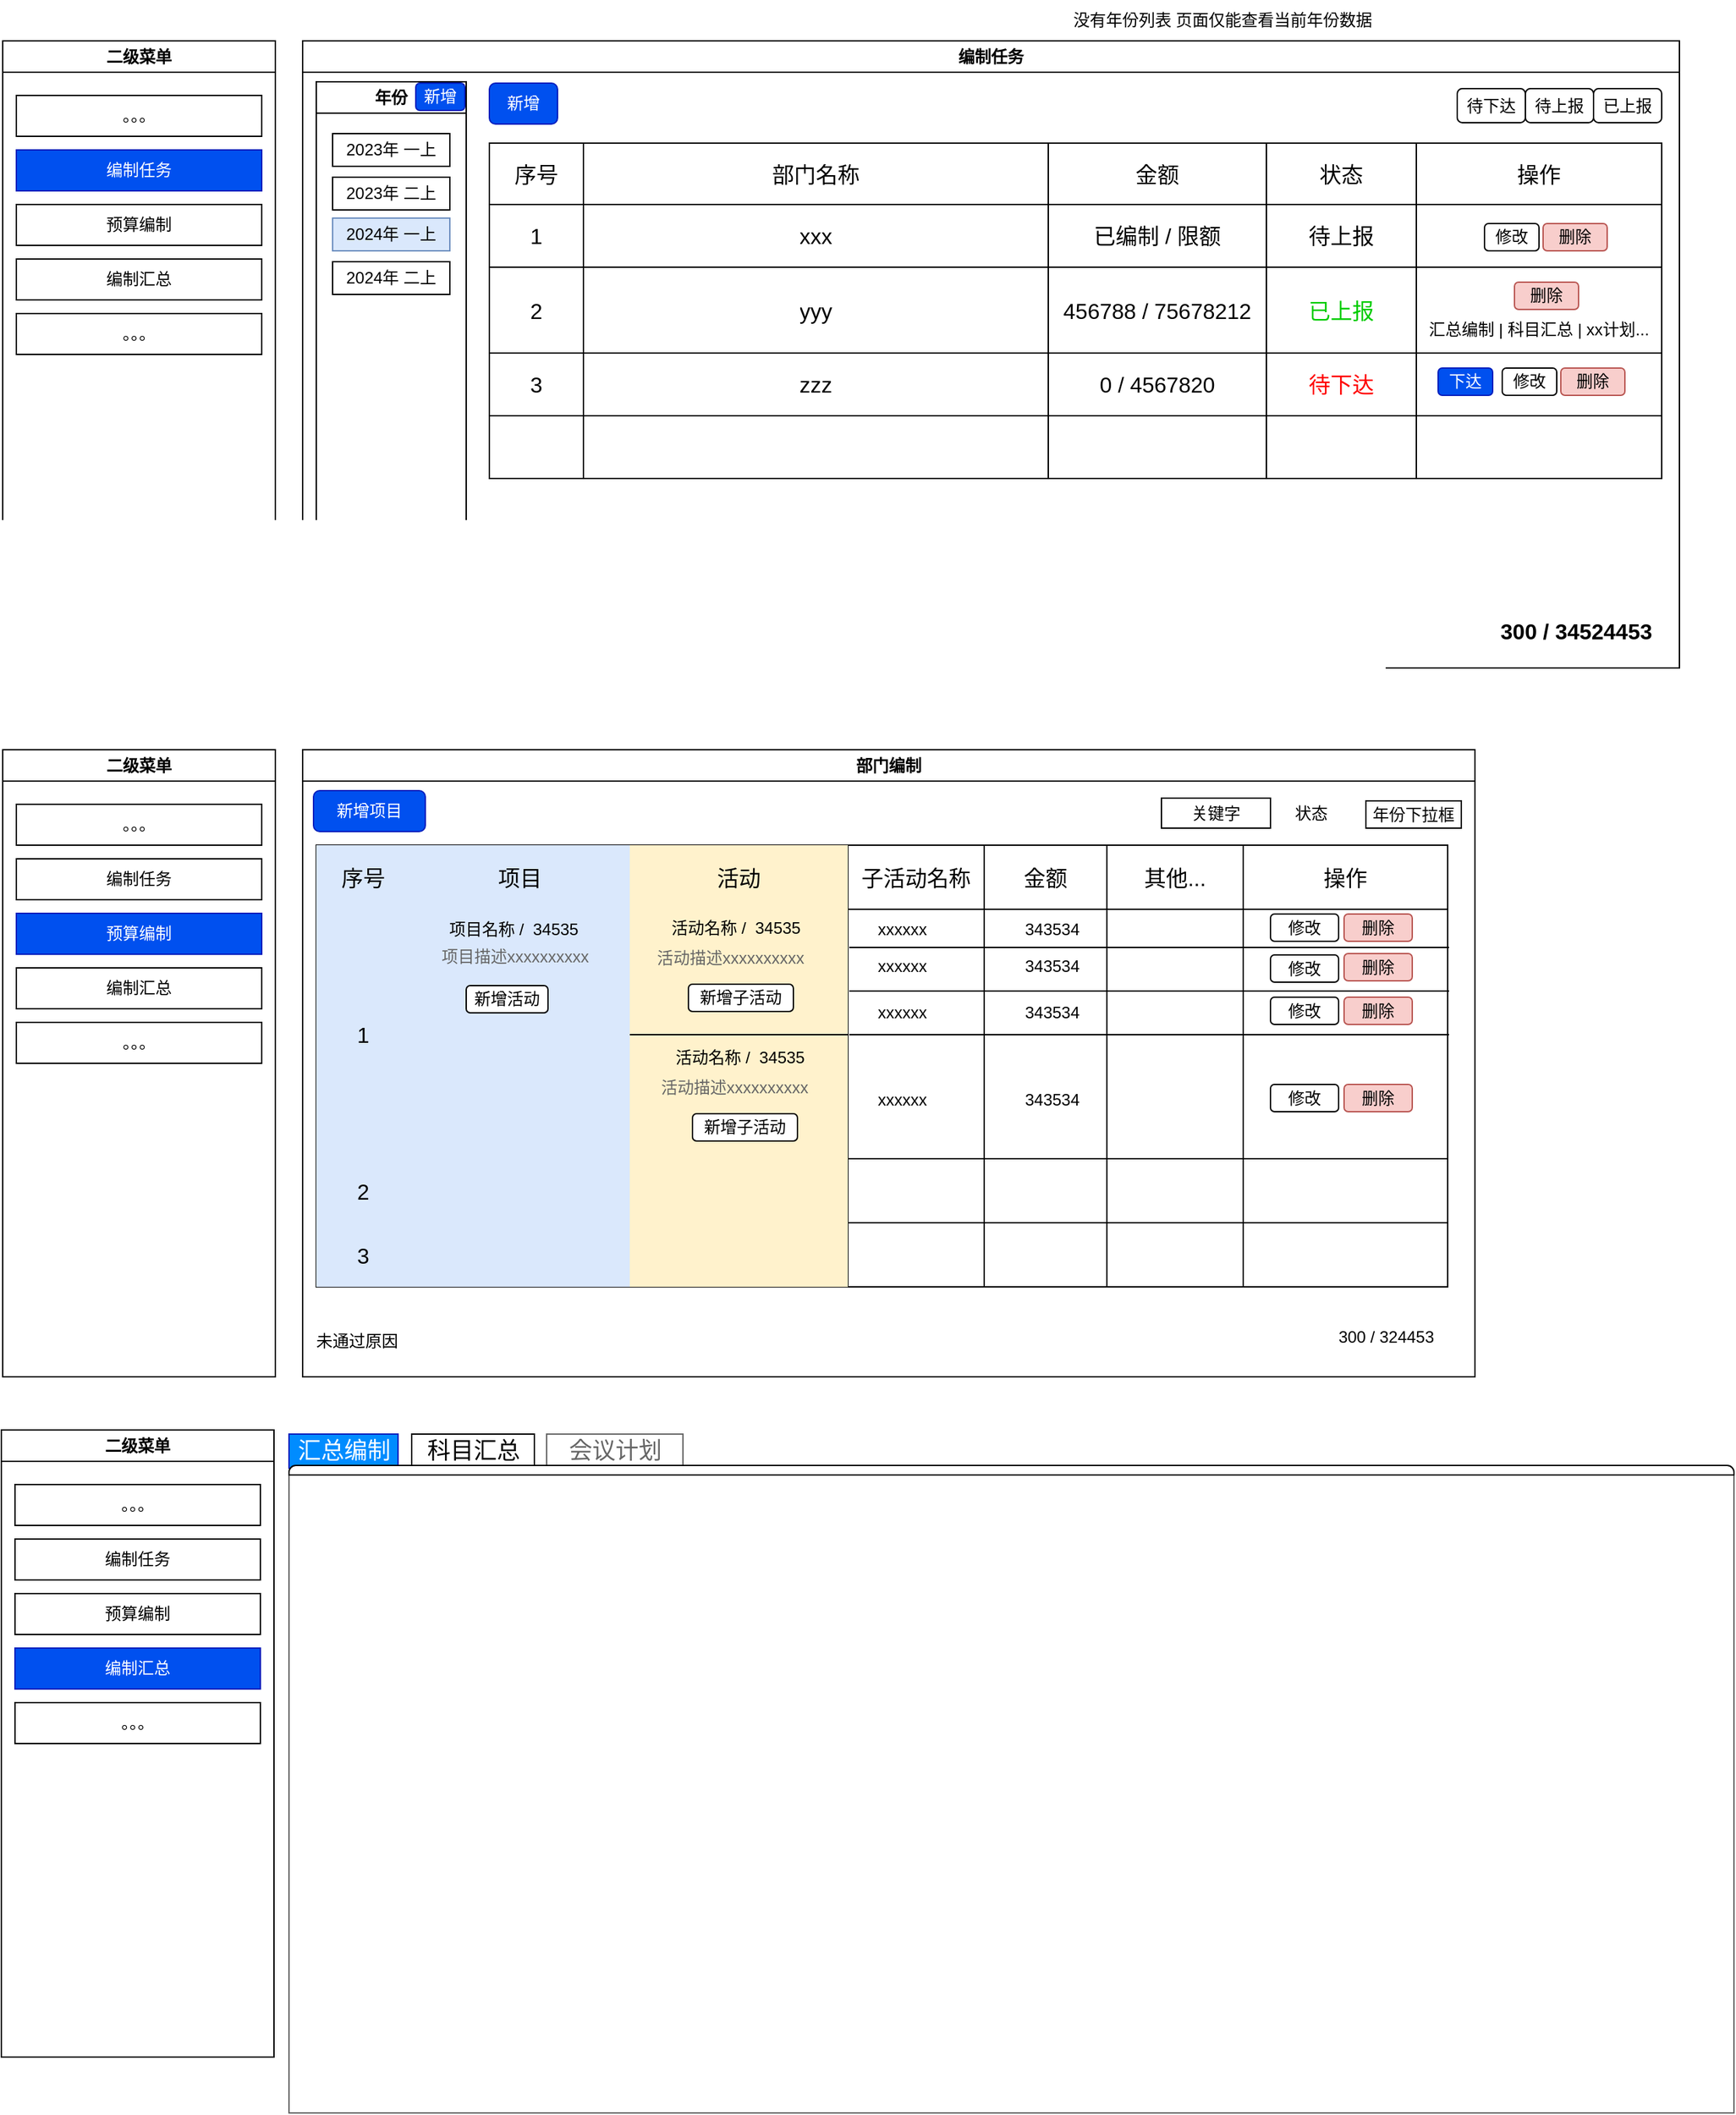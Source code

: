 <mxfile version="24.6.0" type="github">
  <diagram name="第 1 页" id="wPvDmN9R8L-Oju3Ta7TA">
    <mxGraphModel dx="1426" dy="793" grid="1" gridSize="10" guides="1" tooltips="1" connect="1" arrows="1" fold="1" page="1" pageScale="1" pageWidth="827" pageHeight="1169" math="0" shadow="0">
      <root>
        <mxCell id="0" />
        <mxCell id="1" parent="0" />
        <mxCell id="kLJGKbe1hVQjP4Zu41QE-1" value="编制任务" style="swimlane;whiteSpace=wrap;html=1;" parent="1" vertex="1">
          <mxGeometry x="390" y="80" width="1010" height="460" as="geometry" />
        </mxCell>
        <mxCell id="kLJGKbe1hVQjP4Zu41QE-7" value="新增" style="rounded=1;whiteSpace=wrap;html=1;fillColor=#0050ef;fontColor=#ffffff;strokeColor=#001DBC;" parent="kLJGKbe1hVQjP4Zu41QE-1" vertex="1">
          <mxGeometry x="137" y="31" width="50" height="30" as="geometry" />
        </mxCell>
        <mxCell id="kLJGKbe1hVQjP4Zu41QE-11" value="待下达" style="rounded=1;whiteSpace=wrap;html=1;" parent="kLJGKbe1hVQjP4Zu41QE-1" vertex="1">
          <mxGeometry x="847" y="35" width="50" height="25" as="geometry" />
        </mxCell>
        <mxCell id="kLJGKbe1hVQjP4Zu41QE-13" value="已上报" style="rounded=1;whiteSpace=wrap;html=1;" parent="kLJGKbe1hVQjP4Zu41QE-1" vertex="1">
          <mxGeometry x="947" y="35" width="50" height="25" as="geometry" />
        </mxCell>
        <mxCell id="kLJGKbe1hVQjP4Zu41QE-28" value="" style="shape=table;startSize=0;container=1;collapsible=0;childLayout=tableLayout;fontSize=16;" parent="kLJGKbe1hVQjP4Zu41QE-1" vertex="1">
          <mxGeometry x="137" y="75" width="860" height="246" as="geometry" />
        </mxCell>
        <mxCell id="kLJGKbe1hVQjP4Zu41QE-53" value="" style="shape=tableRow;horizontal=0;startSize=0;swimlaneHead=0;swimlaneBody=0;strokeColor=inherit;top=0;left=0;bottom=0;right=0;collapsible=0;dropTarget=0;fillColor=none;points=[[0,0.5],[1,0.5]];portConstraint=eastwest;fontSize=16;" parent="kLJGKbe1hVQjP4Zu41QE-28" vertex="1">
          <mxGeometry width="860" height="45" as="geometry" />
        </mxCell>
        <mxCell id="kLJGKbe1hVQjP4Zu41QE-54" value="序号" style="shape=partialRectangle;html=1;whiteSpace=wrap;connectable=0;strokeColor=inherit;overflow=hidden;fillColor=none;top=0;left=0;bottom=0;right=0;pointerEvents=1;fontSize=16;" parent="kLJGKbe1hVQjP4Zu41QE-53" vertex="1">
          <mxGeometry width="69" height="45" as="geometry">
            <mxRectangle width="69" height="45" as="alternateBounds" />
          </mxGeometry>
        </mxCell>
        <mxCell id="kLJGKbe1hVQjP4Zu41QE-55" value="部门名称" style="shape=partialRectangle;html=1;whiteSpace=wrap;connectable=0;strokeColor=inherit;overflow=hidden;fillColor=none;top=0;left=0;bottom=0;right=0;pointerEvents=1;fontSize=16;" parent="kLJGKbe1hVQjP4Zu41QE-53" vertex="1">
          <mxGeometry x="69" width="341" height="45" as="geometry">
            <mxRectangle width="341" height="45" as="alternateBounds" />
          </mxGeometry>
        </mxCell>
        <mxCell id="kLJGKbe1hVQjP4Zu41QE-56" value="金额" style="shape=partialRectangle;html=1;whiteSpace=wrap;connectable=0;strokeColor=inherit;overflow=hidden;fillColor=none;top=0;left=0;bottom=0;right=0;pointerEvents=1;fontSize=16;" parent="kLJGKbe1hVQjP4Zu41QE-53" vertex="1">
          <mxGeometry x="410" width="160" height="45" as="geometry">
            <mxRectangle width="160" height="45" as="alternateBounds" />
          </mxGeometry>
        </mxCell>
        <mxCell id="kLJGKbe1hVQjP4Zu41QE-105" value="状态" style="shape=partialRectangle;html=1;whiteSpace=wrap;connectable=0;strokeColor=inherit;overflow=hidden;fillColor=none;top=0;left=0;bottom=0;right=0;pointerEvents=1;fontSize=16;" parent="kLJGKbe1hVQjP4Zu41QE-53" vertex="1">
          <mxGeometry x="570" width="110" height="45" as="geometry">
            <mxRectangle width="110" height="45" as="alternateBounds" />
          </mxGeometry>
        </mxCell>
        <mxCell id="kLJGKbe1hVQjP4Zu41QE-113" value="操作" style="shape=partialRectangle;html=1;whiteSpace=wrap;connectable=0;strokeColor=inherit;overflow=hidden;fillColor=none;top=0;left=0;bottom=0;right=0;pointerEvents=1;fontSize=16;" parent="kLJGKbe1hVQjP4Zu41QE-53" vertex="1">
          <mxGeometry x="680" width="180" height="45" as="geometry">
            <mxRectangle width="180" height="45" as="alternateBounds" />
          </mxGeometry>
        </mxCell>
        <mxCell id="kLJGKbe1hVQjP4Zu41QE-57" value="" style="shape=tableRow;horizontal=0;startSize=0;swimlaneHead=0;swimlaneBody=0;strokeColor=inherit;top=0;left=0;bottom=0;right=0;collapsible=0;dropTarget=0;fillColor=none;points=[[0,0.5],[1,0.5]];portConstraint=eastwest;fontSize=16;" parent="kLJGKbe1hVQjP4Zu41QE-28" vertex="1">
          <mxGeometry y="45" width="860" height="46" as="geometry" />
        </mxCell>
        <mxCell id="kLJGKbe1hVQjP4Zu41QE-58" value="1" style="shape=partialRectangle;html=1;whiteSpace=wrap;connectable=0;strokeColor=inherit;overflow=hidden;fillColor=none;top=0;left=0;bottom=0;right=0;pointerEvents=1;fontSize=16;" parent="kLJGKbe1hVQjP4Zu41QE-57" vertex="1">
          <mxGeometry width="69" height="46" as="geometry">
            <mxRectangle width="69" height="46" as="alternateBounds" />
          </mxGeometry>
        </mxCell>
        <mxCell id="kLJGKbe1hVQjP4Zu41QE-59" value="xxx" style="shape=partialRectangle;html=1;whiteSpace=wrap;connectable=0;strokeColor=inherit;overflow=hidden;fillColor=none;top=0;left=0;bottom=0;right=0;pointerEvents=1;fontSize=16;" parent="kLJGKbe1hVQjP4Zu41QE-57" vertex="1">
          <mxGeometry x="69" width="341" height="46" as="geometry">
            <mxRectangle width="341" height="46" as="alternateBounds" />
          </mxGeometry>
        </mxCell>
        <mxCell id="kLJGKbe1hVQjP4Zu41QE-60" value="已编制 / 限额" style="shape=partialRectangle;html=1;whiteSpace=wrap;connectable=0;strokeColor=inherit;overflow=hidden;fillColor=none;top=0;left=0;bottom=0;right=0;pointerEvents=1;fontSize=16;" parent="kLJGKbe1hVQjP4Zu41QE-57" vertex="1">
          <mxGeometry x="410" width="160" height="46" as="geometry">
            <mxRectangle width="160" height="46" as="alternateBounds" />
          </mxGeometry>
        </mxCell>
        <mxCell id="kLJGKbe1hVQjP4Zu41QE-106" value="待上报" style="shape=partialRectangle;html=1;whiteSpace=wrap;connectable=0;strokeColor=inherit;overflow=hidden;fillColor=none;top=0;left=0;bottom=0;right=0;pointerEvents=1;fontSize=16;" parent="kLJGKbe1hVQjP4Zu41QE-57" vertex="1">
          <mxGeometry x="570" width="110" height="46" as="geometry">
            <mxRectangle width="110" height="46" as="alternateBounds" />
          </mxGeometry>
        </mxCell>
        <mxCell id="kLJGKbe1hVQjP4Zu41QE-114" value="" style="shape=partialRectangle;html=1;whiteSpace=wrap;connectable=0;strokeColor=inherit;overflow=hidden;fillColor=none;top=0;left=0;bottom=0;right=0;pointerEvents=1;fontSize=12;" parent="kLJGKbe1hVQjP4Zu41QE-57" vertex="1">
          <mxGeometry x="680" width="180" height="46" as="geometry">
            <mxRectangle width="180" height="46" as="alternateBounds" />
          </mxGeometry>
        </mxCell>
        <mxCell id="kLJGKbe1hVQjP4Zu41QE-29" value="" style="shape=tableRow;horizontal=0;startSize=0;swimlaneHead=0;swimlaneBody=0;strokeColor=inherit;top=0;left=0;bottom=0;right=0;collapsible=0;dropTarget=0;fillColor=none;points=[[0,0.5],[1,0.5]];portConstraint=eastwest;fontSize=16;" parent="kLJGKbe1hVQjP4Zu41QE-28" vertex="1">
          <mxGeometry y="91" width="860" height="63" as="geometry" />
        </mxCell>
        <mxCell id="kLJGKbe1hVQjP4Zu41QE-30" value="2" style="shape=partialRectangle;html=1;whiteSpace=wrap;connectable=0;strokeColor=inherit;overflow=hidden;fillColor=none;top=0;left=0;bottom=0;right=0;pointerEvents=1;fontSize=16;" parent="kLJGKbe1hVQjP4Zu41QE-29" vertex="1">
          <mxGeometry width="69" height="63" as="geometry">
            <mxRectangle width="69" height="63" as="alternateBounds" />
          </mxGeometry>
        </mxCell>
        <mxCell id="kLJGKbe1hVQjP4Zu41QE-31" value="yyy" style="shape=partialRectangle;html=1;whiteSpace=wrap;connectable=0;strokeColor=inherit;overflow=hidden;fillColor=none;top=0;left=0;bottom=0;right=0;pointerEvents=1;fontSize=16;" parent="kLJGKbe1hVQjP4Zu41QE-29" vertex="1">
          <mxGeometry x="69" width="341" height="63" as="geometry">
            <mxRectangle width="341" height="63" as="alternateBounds" />
          </mxGeometry>
        </mxCell>
        <mxCell id="kLJGKbe1hVQjP4Zu41QE-32" value="456788 / 75678212" style="shape=partialRectangle;html=1;whiteSpace=wrap;connectable=0;strokeColor=inherit;overflow=hidden;fillColor=none;top=0;left=0;bottom=0;right=0;pointerEvents=1;fontSize=16;" parent="kLJGKbe1hVQjP4Zu41QE-29" vertex="1">
          <mxGeometry x="410" width="160" height="63" as="geometry">
            <mxRectangle width="160" height="63" as="alternateBounds" />
          </mxGeometry>
        </mxCell>
        <mxCell id="kLJGKbe1hVQjP4Zu41QE-107" value="&lt;font color=&quot;#00cc00&quot;&gt;已上报&lt;/font&gt;" style="shape=partialRectangle;html=1;whiteSpace=wrap;connectable=0;strokeColor=inherit;overflow=hidden;fillColor=none;top=0;left=0;bottom=0;right=0;pointerEvents=1;fontSize=16;" parent="kLJGKbe1hVQjP4Zu41QE-29" vertex="1">
          <mxGeometry x="570" width="110" height="63" as="geometry">
            <mxRectangle width="110" height="63" as="alternateBounds" />
          </mxGeometry>
        </mxCell>
        <mxCell id="kLJGKbe1hVQjP4Zu41QE-115" value="" style="shape=partialRectangle;html=1;whiteSpace=wrap;connectable=0;strokeColor=inherit;overflow=hidden;fillColor=none;top=0;left=0;bottom=0;right=0;pointerEvents=1;fontSize=16;align=left;" parent="kLJGKbe1hVQjP4Zu41QE-29" vertex="1">
          <mxGeometry x="680" width="180" height="63" as="geometry">
            <mxRectangle width="180" height="63" as="alternateBounds" />
          </mxGeometry>
        </mxCell>
        <mxCell id="kLJGKbe1hVQjP4Zu41QE-41" value="" style="shape=tableRow;horizontal=0;startSize=0;swimlaneHead=0;swimlaneBody=0;strokeColor=inherit;top=0;left=0;bottom=0;right=0;collapsible=0;dropTarget=0;fillColor=none;points=[[0,0.5],[1,0.5]];portConstraint=eastwest;fontSize=16;" parent="kLJGKbe1hVQjP4Zu41QE-28" vertex="1">
          <mxGeometry y="154" width="860" height="46" as="geometry" />
        </mxCell>
        <mxCell id="kLJGKbe1hVQjP4Zu41QE-42" value="3" style="shape=partialRectangle;html=1;whiteSpace=wrap;connectable=0;strokeColor=inherit;overflow=hidden;fillColor=none;top=0;left=0;bottom=0;right=0;pointerEvents=1;fontSize=16;" parent="kLJGKbe1hVQjP4Zu41QE-41" vertex="1">
          <mxGeometry width="69" height="46" as="geometry">
            <mxRectangle width="69" height="46" as="alternateBounds" />
          </mxGeometry>
        </mxCell>
        <mxCell id="kLJGKbe1hVQjP4Zu41QE-43" value="zzz" style="shape=partialRectangle;html=1;whiteSpace=wrap;connectable=0;strokeColor=inherit;overflow=hidden;fillColor=none;top=0;left=0;bottom=0;right=0;pointerEvents=1;fontSize=16;" parent="kLJGKbe1hVQjP4Zu41QE-41" vertex="1">
          <mxGeometry x="69" width="341" height="46" as="geometry">
            <mxRectangle width="341" height="46" as="alternateBounds" />
          </mxGeometry>
        </mxCell>
        <mxCell id="kLJGKbe1hVQjP4Zu41QE-44" value="0 / 4567820" style="shape=partialRectangle;html=1;whiteSpace=wrap;connectable=0;strokeColor=inherit;overflow=hidden;fillColor=none;top=0;left=0;bottom=0;right=0;pointerEvents=1;fontSize=16;" parent="kLJGKbe1hVQjP4Zu41QE-41" vertex="1">
          <mxGeometry x="410" width="160" height="46" as="geometry">
            <mxRectangle width="160" height="46" as="alternateBounds" />
          </mxGeometry>
        </mxCell>
        <mxCell id="kLJGKbe1hVQjP4Zu41QE-108" value="&lt;font color=&quot;#ff0000&quot;&gt;待下达&lt;/font&gt;" style="shape=partialRectangle;html=1;whiteSpace=wrap;connectable=0;strokeColor=inherit;overflow=hidden;fillColor=none;top=0;left=0;bottom=0;right=0;pointerEvents=1;fontSize=16;" parent="kLJGKbe1hVQjP4Zu41QE-41" vertex="1">
          <mxGeometry x="570" width="110" height="46" as="geometry">
            <mxRectangle width="110" height="46" as="alternateBounds" />
          </mxGeometry>
        </mxCell>
        <mxCell id="kLJGKbe1hVQjP4Zu41QE-116" style="shape=partialRectangle;html=1;whiteSpace=wrap;connectable=0;strokeColor=inherit;overflow=hidden;fillColor=none;top=0;left=0;bottom=0;right=0;pointerEvents=1;fontSize=16;" parent="kLJGKbe1hVQjP4Zu41QE-41" vertex="1">
          <mxGeometry x="680" width="180" height="46" as="geometry">
            <mxRectangle width="180" height="46" as="alternateBounds" />
          </mxGeometry>
        </mxCell>
        <mxCell id="kLJGKbe1hVQjP4Zu41QE-45" value="" style="shape=tableRow;horizontal=0;startSize=0;swimlaneHead=0;swimlaneBody=0;strokeColor=inherit;top=0;left=0;bottom=0;right=0;collapsible=0;dropTarget=0;fillColor=none;points=[[0,0.5],[1,0.5]];portConstraint=eastwest;fontSize=16;" parent="kLJGKbe1hVQjP4Zu41QE-28" vertex="1">
          <mxGeometry y="200" width="860" height="46" as="geometry" />
        </mxCell>
        <mxCell id="kLJGKbe1hVQjP4Zu41QE-46" value="" style="shape=partialRectangle;html=1;whiteSpace=wrap;connectable=0;strokeColor=inherit;overflow=hidden;fillColor=none;top=0;left=0;bottom=0;right=0;pointerEvents=1;fontSize=16;" parent="kLJGKbe1hVQjP4Zu41QE-45" vertex="1">
          <mxGeometry width="69" height="46" as="geometry">
            <mxRectangle width="69" height="46" as="alternateBounds" />
          </mxGeometry>
        </mxCell>
        <mxCell id="kLJGKbe1hVQjP4Zu41QE-47" value="" style="shape=partialRectangle;html=1;whiteSpace=wrap;connectable=0;strokeColor=inherit;overflow=hidden;fillColor=none;top=0;left=0;bottom=0;right=0;pointerEvents=1;fontSize=16;" parent="kLJGKbe1hVQjP4Zu41QE-45" vertex="1">
          <mxGeometry x="69" width="341" height="46" as="geometry">
            <mxRectangle width="341" height="46" as="alternateBounds" />
          </mxGeometry>
        </mxCell>
        <mxCell id="kLJGKbe1hVQjP4Zu41QE-48" value="" style="shape=partialRectangle;html=1;whiteSpace=wrap;connectable=0;strokeColor=inherit;overflow=hidden;fillColor=none;top=0;left=0;bottom=0;right=0;pointerEvents=1;fontSize=16;" parent="kLJGKbe1hVQjP4Zu41QE-45" vertex="1">
          <mxGeometry x="410" width="160" height="46" as="geometry">
            <mxRectangle width="160" height="46" as="alternateBounds" />
          </mxGeometry>
        </mxCell>
        <mxCell id="kLJGKbe1hVQjP4Zu41QE-111" style="shape=partialRectangle;html=1;whiteSpace=wrap;connectable=0;strokeColor=inherit;overflow=hidden;fillColor=none;top=0;left=0;bottom=0;right=0;pointerEvents=1;fontSize=16;" parent="kLJGKbe1hVQjP4Zu41QE-45" vertex="1">
          <mxGeometry x="570" width="110" height="46" as="geometry">
            <mxRectangle width="110" height="46" as="alternateBounds" />
          </mxGeometry>
        </mxCell>
        <mxCell id="kLJGKbe1hVQjP4Zu41QE-119" style="shape=partialRectangle;html=1;whiteSpace=wrap;connectable=0;strokeColor=inherit;overflow=hidden;fillColor=none;top=0;left=0;bottom=0;right=0;pointerEvents=1;fontSize=16;" parent="kLJGKbe1hVQjP4Zu41QE-45" vertex="1">
          <mxGeometry x="680" width="180" height="46" as="geometry">
            <mxRectangle width="180" height="46" as="alternateBounds" />
          </mxGeometry>
        </mxCell>
        <mxCell id="6Xh9w_Owfk05xHypsWYO-119" value="删除" style="rounded=1;whiteSpace=wrap;html=1;fillColor=#f8cecc;strokeColor=#b85450;" vertex="1" parent="kLJGKbe1hVQjP4Zu41QE-1">
          <mxGeometry x="889" y="177" width="47" height="20" as="geometry" />
        </mxCell>
        <mxCell id="6Xh9w_Owfk05xHypsWYO-120" value="修改" style="rounded=1;whiteSpace=wrap;html=1;" vertex="1" parent="kLJGKbe1hVQjP4Zu41QE-1">
          <mxGeometry x="867" y="134" width="40" height="20" as="geometry" />
        </mxCell>
        <mxCell id="6Xh9w_Owfk05xHypsWYO-121" value="删除" style="rounded=1;whiteSpace=wrap;html=1;fillColor=#f8cecc;strokeColor=#b85450;" vertex="1" parent="kLJGKbe1hVQjP4Zu41QE-1">
          <mxGeometry x="910" y="134" width="47" height="20" as="geometry" />
        </mxCell>
        <mxCell id="6Xh9w_Owfk05xHypsWYO-124" value="&lt;span style=&quot;text-align: left;&quot;&gt;汇总编制 | 科目汇总 | xx计划...&lt;/span&gt;" style="text;html=1;align=center;verticalAlign=middle;whiteSpace=wrap;rounded=0;" vertex="1" parent="kLJGKbe1hVQjP4Zu41QE-1">
          <mxGeometry x="818" y="197" width="178" height="30" as="geometry" />
        </mxCell>
        <mxCell id="6Xh9w_Owfk05xHypsWYO-125" value="300 / 34524453" style="text;html=1;align=right;verticalAlign=middle;whiteSpace=wrap;rounded=0;fontSize=16;fontStyle=1" vertex="1" parent="kLJGKbe1hVQjP4Zu41QE-1">
          <mxGeometry x="833" y="418" width="159" height="30" as="geometry" />
        </mxCell>
        <mxCell id="6Xh9w_Owfk05xHypsWYO-139" value="年份" style="swimlane;whiteSpace=wrap;html=1;" vertex="1" parent="kLJGKbe1hVQjP4Zu41QE-1">
          <mxGeometry x="10" y="30" width="110" height="400" as="geometry" />
        </mxCell>
        <mxCell id="6Xh9w_Owfk05xHypsWYO-140" value="2023年 二上" style="rounded=0;whiteSpace=wrap;html=1;" vertex="1" parent="6Xh9w_Owfk05xHypsWYO-139">
          <mxGeometry x="12" y="70" width="86" height="24" as="geometry" />
        </mxCell>
        <mxCell id="6Xh9w_Owfk05xHypsWYO-141" value="新增" style="rounded=1;whiteSpace=wrap;html=1;fillColor=#0050ef;fontColor=#ffffff;strokeColor=#001DBC;" vertex="1" parent="6Xh9w_Owfk05xHypsWYO-139">
          <mxGeometry x="73" y="1" width="36" height="20" as="geometry" />
        </mxCell>
        <mxCell id="6Xh9w_Owfk05xHypsWYO-142" value="2023年 一上" style="rounded=0;whiteSpace=wrap;html=1;" vertex="1" parent="6Xh9w_Owfk05xHypsWYO-139">
          <mxGeometry x="12" y="38" width="86" height="24" as="geometry" />
        </mxCell>
        <mxCell id="6Xh9w_Owfk05xHypsWYO-146" value="2024年 二上" style="rounded=0;whiteSpace=wrap;html=1;" vertex="1" parent="6Xh9w_Owfk05xHypsWYO-139">
          <mxGeometry x="12" y="132" width="86" height="24" as="geometry" />
        </mxCell>
        <mxCell id="6Xh9w_Owfk05xHypsWYO-147" value="2024年 一上" style="rounded=0;whiteSpace=wrap;html=1;fillColor=#dae8fc;strokeColor=#6c8ebf;" vertex="1" parent="6Xh9w_Owfk05xHypsWYO-139">
          <mxGeometry x="12" y="100" width="86" height="24" as="geometry" />
        </mxCell>
        <mxCell id="6Xh9w_Owfk05xHypsWYO-143" value="修改" style="rounded=1;whiteSpace=wrap;html=1;" vertex="1" parent="kLJGKbe1hVQjP4Zu41QE-1">
          <mxGeometry x="880" y="240" width="40" height="20" as="geometry" />
        </mxCell>
        <mxCell id="6Xh9w_Owfk05xHypsWYO-144" value="删除" style="rounded=1;whiteSpace=wrap;html=1;fillColor=#f8cecc;strokeColor=#b85450;" vertex="1" parent="kLJGKbe1hVQjP4Zu41QE-1">
          <mxGeometry x="923" y="240" width="47" height="20" as="geometry" />
        </mxCell>
        <mxCell id="6Xh9w_Owfk05xHypsWYO-145" value="下达" style="rounded=1;whiteSpace=wrap;html=1;fillColor=#0050ef;fontColor=#ffffff;strokeColor=#001DBC;" vertex="1" parent="kLJGKbe1hVQjP4Zu41QE-1">
          <mxGeometry x="833" y="240" width="40" height="20" as="geometry" />
        </mxCell>
        <mxCell id="kLJGKbe1hVQjP4Zu41QE-12" value="待上报" style="rounded=1;whiteSpace=wrap;html=1;" parent="1" vertex="1">
          <mxGeometry x="1287" y="115" width="50" height="25" as="geometry" />
        </mxCell>
        <mxCell id="6Xh9w_Owfk05xHypsWYO-1" value="二级菜单" style="swimlane;whiteSpace=wrap;html=1;" vertex="1" parent="1">
          <mxGeometry x="170" y="80" width="200" height="460" as="geometry" />
        </mxCell>
        <mxCell id="kLJGKbe1hVQjP4Zu41QE-2" value="编制任务" style="rounded=0;whiteSpace=wrap;html=1;fillColor=#0050ef;fontColor=#ffffff;strokeColor=#001DBC;" parent="6Xh9w_Owfk05xHypsWYO-1" vertex="1">
          <mxGeometry x="10" y="80" width="180" height="30" as="geometry" />
        </mxCell>
        <mxCell id="6Xh9w_Owfk05xHypsWYO-2" value="。。。" style="rounded=0;whiteSpace=wrap;html=1;" vertex="1" parent="6Xh9w_Owfk05xHypsWYO-1">
          <mxGeometry x="10" y="40" width="180" height="30" as="geometry" />
        </mxCell>
        <mxCell id="6Xh9w_Owfk05xHypsWYO-3" value="预算编制" style="rounded=0;whiteSpace=wrap;html=1;" vertex="1" parent="6Xh9w_Owfk05xHypsWYO-1">
          <mxGeometry x="10" y="120" width="180" height="30" as="geometry" />
        </mxCell>
        <mxCell id="6Xh9w_Owfk05xHypsWYO-4" value="编制汇总" style="rounded=0;whiteSpace=wrap;html=1;" vertex="1" parent="6Xh9w_Owfk05xHypsWYO-1">
          <mxGeometry x="10" y="160" width="180" height="30" as="geometry" />
        </mxCell>
        <mxCell id="6Xh9w_Owfk05xHypsWYO-5" value="。。。" style="rounded=0;whiteSpace=wrap;html=1;" vertex="1" parent="6Xh9w_Owfk05xHypsWYO-1">
          <mxGeometry x="10" y="200" width="180" height="30" as="geometry" />
        </mxCell>
        <mxCell id="6Xh9w_Owfk05xHypsWYO-6" value="部门编制" style="swimlane;whiteSpace=wrap;html=1;startSize=23;" vertex="1" parent="1">
          <mxGeometry x="390" y="600" width="860" height="460" as="geometry" />
        </mxCell>
        <mxCell id="6Xh9w_Owfk05xHypsWYO-7" value="新增项目" style="rounded=1;whiteSpace=wrap;html=1;fillColor=#0050ef;fontColor=#ffffff;strokeColor=#001DBC;" vertex="1" parent="6Xh9w_Owfk05xHypsWYO-6">
          <mxGeometry x="8" y="30" width="82" height="30" as="geometry" />
        </mxCell>
        <mxCell id="6Xh9w_Owfk05xHypsWYO-10" value="" style="shape=table;startSize=0;container=1;collapsible=0;childLayout=tableLayout;fontSize=16;" vertex="1" parent="6Xh9w_Owfk05xHypsWYO-6">
          <mxGeometry x="10" y="70" width="830" height="324" as="geometry" />
        </mxCell>
        <mxCell id="6Xh9w_Owfk05xHypsWYO-11" value="" style="shape=tableRow;horizontal=0;startSize=0;swimlaneHead=0;swimlaneBody=0;strokeColor=inherit;top=0;left=0;bottom=0;right=0;collapsible=0;dropTarget=0;fillColor=none;points=[[0,0.5],[1,0.5]];portConstraint=eastwest;fontSize=16;" vertex="1" parent="6Xh9w_Owfk05xHypsWYO-10">
          <mxGeometry width="830" height="47" as="geometry" />
        </mxCell>
        <mxCell id="6Xh9w_Owfk05xHypsWYO-12" value="序号" style="shape=partialRectangle;html=1;whiteSpace=wrap;connectable=0;strokeColor=#6c8ebf;overflow=hidden;fillColor=#dae8fc;top=0;left=0;bottom=0;right=0;pointerEvents=1;fontSize=16;" vertex="1" parent="6Xh9w_Owfk05xHypsWYO-11">
          <mxGeometry width="69" height="47" as="geometry">
            <mxRectangle width="69" height="47" as="alternateBounds" />
          </mxGeometry>
        </mxCell>
        <mxCell id="6Xh9w_Owfk05xHypsWYO-13" value="项目" style="shape=partialRectangle;html=1;whiteSpace=wrap;connectable=0;strokeColor=#6c8ebf;overflow=hidden;fillColor=#dae8fc;top=0;left=0;bottom=0;right=0;pointerEvents=1;fontSize=16;" vertex="1" parent="6Xh9w_Owfk05xHypsWYO-11">
          <mxGeometry x="69" width="161" height="47" as="geometry">
            <mxRectangle width="161" height="47" as="alternateBounds" />
          </mxGeometry>
        </mxCell>
        <mxCell id="6Xh9w_Owfk05xHypsWYO-14" value="活动" style="shape=partialRectangle;html=1;whiteSpace=wrap;connectable=0;strokeColor=#d6b656;overflow=hidden;fillColor=#fff2cc;top=0;left=0;bottom=0;right=0;pointerEvents=1;fontSize=16;" vertex="1" parent="6Xh9w_Owfk05xHypsWYO-11">
          <mxGeometry x="230" width="160" height="47" as="geometry">
            <mxRectangle width="160" height="47" as="alternateBounds" />
          </mxGeometry>
        </mxCell>
        <mxCell id="6Xh9w_Owfk05xHypsWYO-15" value="子活动名称" style="shape=partialRectangle;html=1;whiteSpace=wrap;connectable=0;strokeColor=inherit;overflow=hidden;fillColor=none;top=0;left=0;bottom=0;right=0;pointerEvents=1;fontSize=16;" vertex="1" parent="6Xh9w_Owfk05xHypsWYO-11">
          <mxGeometry x="390" width="100" height="47" as="geometry">
            <mxRectangle width="100" height="47" as="alternateBounds" />
          </mxGeometry>
        </mxCell>
        <mxCell id="6Xh9w_Owfk05xHypsWYO-16" value="金额" style="shape=partialRectangle;html=1;whiteSpace=wrap;connectable=0;strokeColor=inherit;overflow=hidden;fillColor=none;top=0;left=0;bottom=0;right=0;pointerEvents=1;fontSize=16;" vertex="1" parent="6Xh9w_Owfk05xHypsWYO-11">
          <mxGeometry x="490" width="90" height="47" as="geometry">
            <mxRectangle width="90" height="47" as="alternateBounds" />
          </mxGeometry>
        </mxCell>
        <mxCell id="6Xh9w_Owfk05xHypsWYO-67" value="其他..." style="shape=partialRectangle;html=1;whiteSpace=wrap;connectable=0;strokeColor=inherit;overflow=hidden;fillColor=none;top=0;left=0;bottom=0;right=0;pointerEvents=1;fontSize=16;" vertex="1" parent="6Xh9w_Owfk05xHypsWYO-11">
          <mxGeometry x="580" width="100" height="47" as="geometry">
            <mxRectangle width="100" height="47" as="alternateBounds" />
          </mxGeometry>
        </mxCell>
        <mxCell id="6Xh9w_Owfk05xHypsWYO-97" value="操作" style="shape=partialRectangle;html=1;whiteSpace=wrap;connectable=0;strokeColor=inherit;overflow=hidden;fillColor=none;top=0;left=0;bottom=0;right=0;pointerEvents=1;fontSize=16;" vertex="1" parent="6Xh9w_Owfk05xHypsWYO-11">
          <mxGeometry x="680" width="150" height="47" as="geometry">
            <mxRectangle width="150" height="47" as="alternateBounds" />
          </mxGeometry>
        </mxCell>
        <mxCell id="6Xh9w_Owfk05xHypsWYO-17" value="" style="shape=tableRow;horizontal=0;startSize=0;swimlaneHead=0;swimlaneBody=0;strokeColor=inherit;top=0;left=0;bottom=0;right=0;collapsible=0;dropTarget=0;fillColor=none;points=[[0,0.5],[1,0.5]];portConstraint=eastwest;fontSize=16;" vertex="1" parent="6Xh9w_Owfk05xHypsWYO-10">
          <mxGeometry y="47" width="830" height="183" as="geometry" />
        </mxCell>
        <mxCell id="6Xh9w_Owfk05xHypsWYO-18" value="1" style="shape=partialRectangle;html=1;whiteSpace=wrap;connectable=0;strokeColor=#6c8ebf;overflow=hidden;fillColor=#dae8fc;top=0;left=0;bottom=0;right=0;pointerEvents=1;fontSize=16;" vertex="1" parent="6Xh9w_Owfk05xHypsWYO-17">
          <mxGeometry width="69" height="183" as="geometry">
            <mxRectangle width="69" height="183" as="alternateBounds" />
          </mxGeometry>
        </mxCell>
        <mxCell id="6Xh9w_Owfk05xHypsWYO-19" value="" style="shape=partialRectangle;html=1;whiteSpace=wrap;connectable=0;strokeColor=#6c8ebf;overflow=hidden;fillColor=#dae8fc;top=0;left=0;bottom=0;right=0;pointerEvents=1;fontSize=16;" vertex="1" parent="6Xh9w_Owfk05xHypsWYO-17">
          <mxGeometry x="69" width="161" height="183" as="geometry">
            <mxRectangle width="161" height="183" as="alternateBounds" />
          </mxGeometry>
        </mxCell>
        <mxCell id="6Xh9w_Owfk05xHypsWYO-20" value="" style="shape=partialRectangle;html=1;whiteSpace=wrap;connectable=0;strokeColor=#d6b656;overflow=hidden;fillColor=#fff2cc;top=0;left=0;bottom=0;right=0;pointerEvents=1;fontSize=16;" vertex="1" parent="6Xh9w_Owfk05xHypsWYO-17">
          <mxGeometry x="230" width="160" height="183" as="geometry">
            <mxRectangle width="160" height="183" as="alternateBounds" />
          </mxGeometry>
        </mxCell>
        <mxCell id="6Xh9w_Owfk05xHypsWYO-21" value="" style="shape=partialRectangle;html=1;whiteSpace=wrap;connectable=0;strokeColor=inherit;overflow=hidden;fillColor=none;top=0;left=0;bottom=0;right=0;pointerEvents=1;fontSize=16;" vertex="1" parent="6Xh9w_Owfk05xHypsWYO-17">
          <mxGeometry x="390" width="100" height="183" as="geometry">
            <mxRectangle width="100" height="183" as="alternateBounds" />
          </mxGeometry>
        </mxCell>
        <mxCell id="6Xh9w_Owfk05xHypsWYO-22" value="" style="shape=partialRectangle;html=1;whiteSpace=wrap;connectable=0;strokeColor=inherit;overflow=hidden;fillColor=none;top=0;left=0;bottom=0;right=0;pointerEvents=1;fontSize=12;" vertex="1" parent="6Xh9w_Owfk05xHypsWYO-17">
          <mxGeometry x="490" width="90" height="183" as="geometry">
            <mxRectangle width="90" height="183" as="alternateBounds" />
          </mxGeometry>
        </mxCell>
        <mxCell id="6Xh9w_Owfk05xHypsWYO-68" style="shape=partialRectangle;html=1;whiteSpace=wrap;connectable=0;strokeColor=inherit;overflow=hidden;fillColor=none;top=0;left=0;bottom=0;right=0;pointerEvents=1;fontSize=12;" vertex="1" parent="6Xh9w_Owfk05xHypsWYO-17">
          <mxGeometry x="580" width="100" height="183" as="geometry">
            <mxRectangle width="100" height="183" as="alternateBounds" />
          </mxGeometry>
        </mxCell>
        <mxCell id="6Xh9w_Owfk05xHypsWYO-98" style="shape=partialRectangle;html=1;whiteSpace=wrap;connectable=0;strokeColor=inherit;overflow=hidden;fillColor=none;top=0;left=0;bottom=0;right=0;pointerEvents=1;fontSize=12;" vertex="1" parent="6Xh9w_Owfk05xHypsWYO-17">
          <mxGeometry x="680" width="150" height="183" as="geometry">
            <mxRectangle width="150" height="183" as="alternateBounds" />
          </mxGeometry>
        </mxCell>
        <mxCell id="6Xh9w_Owfk05xHypsWYO-23" value="" style="shape=tableRow;horizontal=0;startSize=0;swimlaneHead=0;swimlaneBody=0;strokeColor=inherit;top=0;left=0;bottom=0;right=0;collapsible=0;dropTarget=0;fillColor=none;points=[[0,0.5],[1,0.5]];portConstraint=eastwest;fontSize=16;" vertex="1" parent="6Xh9w_Owfk05xHypsWYO-10">
          <mxGeometry y="230" width="830" height="47" as="geometry" />
        </mxCell>
        <mxCell id="6Xh9w_Owfk05xHypsWYO-24" value="2" style="shape=partialRectangle;html=1;whiteSpace=wrap;connectable=0;strokeColor=#6c8ebf;overflow=hidden;fillColor=#dae8fc;top=0;left=0;bottom=0;right=0;pointerEvents=1;fontSize=16;" vertex="1" parent="6Xh9w_Owfk05xHypsWYO-23">
          <mxGeometry width="69" height="47" as="geometry">
            <mxRectangle width="69" height="47" as="alternateBounds" />
          </mxGeometry>
        </mxCell>
        <mxCell id="6Xh9w_Owfk05xHypsWYO-25" value="" style="shape=partialRectangle;html=1;whiteSpace=wrap;connectable=0;strokeColor=#6c8ebf;overflow=hidden;fillColor=#dae8fc;top=0;left=0;bottom=0;right=0;pointerEvents=1;fontSize=16;" vertex="1" parent="6Xh9w_Owfk05xHypsWYO-23">
          <mxGeometry x="69" width="161" height="47" as="geometry">
            <mxRectangle width="161" height="47" as="alternateBounds" />
          </mxGeometry>
        </mxCell>
        <mxCell id="6Xh9w_Owfk05xHypsWYO-26" value="" style="shape=partialRectangle;html=1;whiteSpace=wrap;connectable=0;strokeColor=#d6b656;overflow=hidden;fillColor=#fff2cc;top=0;left=0;bottom=0;right=0;pointerEvents=1;fontSize=16;" vertex="1" parent="6Xh9w_Owfk05xHypsWYO-23">
          <mxGeometry x="230" width="160" height="47" as="geometry">
            <mxRectangle width="160" height="47" as="alternateBounds" />
          </mxGeometry>
        </mxCell>
        <mxCell id="6Xh9w_Owfk05xHypsWYO-27" value="" style="shape=partialRectangle;html=1;whiteSpace=wrap;connectable=0;strokeColor=inherit;overflow=hidden;fillColor=none;top=0;left=0;bottom=0;right=0;pointerEvents=1;fontSize=16;" vertex="1" parent="6Xh9w_Owfk05xHypsWYO-23">
          <mxGeometry x="390" width="100" height="47" as="geometry">
            <mxRectangle width="100" height="47" as="alternateBounds" />
          </mxGeometry>
        </mxCell>
        <mxCell id="6Xh9w_Owfk05xHypsWYO-28" value="" style="shape=partialRectangle;html=1;whiteSpace=wrap;connectable=0;strokeColor=inherit;overflow=hidden;fillColor=none;top=0;left=0;bottom=0;right=0;pointerEvents=1;fontSize=16;" vertex="1" parent="6Xh9w_Owfk05xHypsWYO-23">
          <mxGeometry x="490" width="90" height="47" as="geometry">
            <mxRectangle width="90" height="47" as="alternateBounds" />
          </mxGeometry>
        </mxCell>
        <mxCell id="6Xh9w_Owfk05xHypsWYO-69" style="shape=partialRectangle;html=1;whiteSpace=wrap;connectable=0;strokeColor=inherit;overflow=hidden;fillColor=none;top=0;left=0;bottom=0;right=0;pointerEvents=1;fontSize=16;" vertex="1" parent="6Xh9w_Owfk05xHypsWYO-23">
          <mxGeometry x="580" width="100" height="47" as="geometry">
            <mxRectangle width="100" height="47" as="alternateBounds" />
          </mxGeometry>
        </mxCell>
        <mxCell id="6Xh9w_Owfk05xHypsWYO-99" style="shape=partialRectangle;html=1;whiteSpace=wrap;connectable=0;strokeColor=inherit;overflow=hidden;fillColor=none;top=0;left=0;bottom=0;right=0;pointerEvents=1;fontSize=16;" vertex="1" parent="6Xh9w_Owfk05xHypsWYO-23">
          <mxGeometry x="680" width="150" height="47" as="geometry">
            <mxRectangle width="150" height="47" as="alternateBounds" />
          </mxGeometry>
        </mxCell>
        <mxCell id="6Xh9w_Owfk05xHypsWYO-29" value="" style="shape=tableRow;horizontal=0;startSize=0;swimlaneHead=0;swimlaneBody=0;strokeColor=inherit;top=0;left=0;bottom=0;right=0;collapsible=0;dropTarget=0;fillColor=none;points=[[0,0.5],[1,0.5]];portConstraint=eastwest;fontSize=16;" vertex="1" parent="6Xh9w_Owfk05xHypsWYO-10">
          <mxGeometry y="277" width="830" height="47" as="geometry" />
        </mxCell>
        <mxCell id="6Xh9w_Owfk05xHypsWYO-30" value="3" style="shape=partialRectangle;html=1;whiteSpace=wrap;connectable=0;strokeColor=#6c8ebf;overflow=hidden;fillColor=#dae8fc;top=0;left=0;bottom=0;right=0;pointerEvents=1;fontSize=16;" vertex="1" parent="6Xh9w_Owfk05xHypsWYO-29">
          <mxGeometry width="69" height="47" as="geometry">
            <mxRectangle width="69" height="47" as="alternateBounds" />
          </mxGeometry>
        </mxCell>
        <mxCell id="6Xh9w_Owfk05xHypsWYO-31" value="" style="shape=partialRectangle;html=1;whiteSpace=wrap;connectable=0;strokeColor=#6c8ebf;overflow=hidden;fillColor=#dae8fc;top=0;left=0;bottom=0;right=0;pointerEvents=1;fontSize=16;" vertex="1" parent="6Xh9w_Owfk05xHypsWYO-29">
          <mxGeometry x="69" width="161" height="47" as="geometry">
            <mxRectangle width="161" height="47" as="alternateBounds" />
          </mxGeometry>
        </mxCell>
        <mxCell id="6Xh9w_Owfk05xHypsWYO-32" value="" style="shape=partialRectangle;html=1;whiteSpace=wrap;connectable=0;strokeColor=#d6b656;overflow=hidden;fillColor=#fff2cc;top=0;left=0;bottom=0;right=0;pointerEvents=1;fontSize=16;" vertex="1" parent="6Xh9w_Owfk05xHypsWYO-29">
          <mxGeometry x="230" width="160" height="47" as="geometry">
            <mxRectangle width="160" height="47" as="alternateBounds" />
          </mxGeometry>
        </mxCell>
        <mxCell id="6Xh9w_Owfk05xHypsWYO-33" value="" style="shape=partialRectangle;html=1;whiteSpace=wrap;connectable=0;strokeColor=inherit;overflow=hidden;fillColor=none;top=0;left=0;bottom=0;right=0;pointerEvents=1;fontSize=16;" vertex="1" parent="6Xh9w_Owfk05xHypsWYO-29">
          <mxGeometry x="390" width="100" height="47" as="geometry">
            <mxRectangle width="100" height="47" as="alternateBounds" />
          </mxGeometry>
        </mxCell>
        <mxCell id="6Xh9w_Owfk05xHypsWYO-34" style="shape=partialRectangle;html=1;whiteSpace=wrap;connectable=0;strokeColor=inherit;overflow=hidden;fillColor=none;top=0;left=0;bottom=0;right=0;pointerEvents=1;fontSize=16;" vertex="1" parent="6Xh9w_Owfk05xHypsWYO-29">
          <mxGeometry x="490" width="90" height="47" as="geometry">
            <mxRectangle width="90" height="47" as="alternateBounds" />
          </mxGeometry>
        </mxCell>
        <mxCell id="6Xh9w_Owfk05xHypsWYO-70" style="shape=partialRectangle;html=1;whiteSpace=wrap;connectable=0;strokeColor=inherit;overflow=hidden;fillColor=none;top=0;left=0;bottom=0;right=0;pointerEvents=1;fontSize=16;" vertex="1" parent="6Xh9w_Owfk05xHypsWYO-29">
          <mxGeometry x="580" width="100" height="47" as="geometry">
            <mxRectangle width="100" height="47" as="alternateBounds" />
          </mxGeometry>
        </mxCell>
        <mxCell id="6Xh9w_Owfk05xHypsWYO-100" style="shape=partialRectangle;html=1;whiteSpace=wrap;connectable=0;strokeColor=inherit;overflow=hidden;fillColor=none;top=0;left=0;bottom=0;right=0;pointerEvents=1;fontSize=16;" vertex="1" parent="6Xh9w_Owfk05xHypsWYO-29">
          <mxGeometry x="680" width="150" height="47" as="geometry">
            <mxRectangle width="150" height="47" as="alternateBounds" />
          </mxGeometry>
        </mxCell>
        <mxCell id="6Xh9w_Owfk05xHypsWYO-59" value="年份下拉框" style="rounded=0;whiteSpace=wrap;html=1;" vertex="1" parent="6Xh9w_Owfk05xHypsWYO-6">
          <mxGeometry x="780" y="37.5" width="70" height="20" as="geometry" />
        </mxCell>
        <mxCell id="6Xh9w_Owfk05xHypsWYO-75" value="项目名称 /&amp;nbsp; 34535" style="text;html=1;align=center;verticalAlign=middle;whiteSpace=wrap;rounded=0;" vertex="1" parent="6Xh9w_Owfk05xHypsWYO-6">
          <mxGeometry x="90" y="123" width="130" height="17" as="geometry" />
        </mxCell>
        <mxCell id="6Xh9w_Owfk05xHypsWYO-77" value="新增活动" style="rounded=1;whiteSpace=wrap;html=1;" vertex="1" parent="6Xh9w_Owfk05xHypsWYO-6">
          <mxGeometry x="120" y="173" width="60" height="20" as="geometry" />
        </mxCell>
        <mxCell id="6Xh9w_Owfk05xHypsWYO-78" value="未通过原因" style="text;html=1;align=left;verticalAlign=middle;whiteSpace=wrap;rounded=0;" vertex="1" parent="6Xh9w_Owfk05xHypsWYO-6">
          <mxGeometry x="8" y="420" width="110" height="27.5" as="geometry" />
        </mxCell>
        <mxCell id="6Xh9w_Owfk05xHypsWYO-80" value="300 / 324453" style="text;html=1;align=center;verticalAlign=middle;whiteSpace=wrap;rounded=0;" vertex="1" parent="6Xh9w_Owfk05xHypsWYO-6">
          <mxGeometry x="740" y="416" width="110" height="30" as="geometry" />
        </mxCell>
        <mxCell id="6Xh9w_Owfk05xHypsWYO-81" value="状态" style="text;html=1;align=center;verticalAlign=middle;whiteSpace=wrap;rounded=0;" vertex="1" parent="6Xh9w_Owfk05xHypsWYO-6">
          <mxGeometry x="710" y="38.5" width="60" height="17.5" as="geometry" />
        </mxCell>
        <mxCell id="6Xh9w_Owfk05xHypsWYO-88" value="" style="line;strokeWidth=1;html=1;" vertex="1" parent="6Xh9w_Owfk05xHypsWYO-6">
          <mxGeometry x="240" y="204" width="160" height="10" as="geometry" />
        </mxCell>
        <mxCell id="6Xh9w_Owfk05xHypsWYO-92" value="" style="line;strokeWidth=1;html=1;" vertex="1" parent="6Xh9w_Owfk05xHypsWYO-6">
          <mxGeometry x="401" y="140" width="440" height="10" as="geometry" />
        </mxCell>
        <mxCell id="6Xh9w_Owfk05xHypsWYO-95" value="xxxxxx" style="text;html=1;align=center;verticalAlign=middle;whiteSpace=wrap;rounded=0;" vertex="1" parent="6Xh9w_Owfk05xHypsWYO-6">
          <mxGeometry x="410" y="116.5" width="60" height="30" as="geometry" />
        </mxCell>
        <mxCell id="6Xh9w_Owfk05xHypsWYO-96" value="343534" style="text;html=1;align=center;verticalAlign=middle;whiteSpace=wrap;rounded=0;" vertex="1" parent="6Xh9w_Owfk05xHypsWYO-6">
          <mxGeometry x="520" y="116.5" width="60" height="30" as="geometry" />
        </mxCell>
        <mxCell id="6Xh9w_Owfk05xHypsWYO-102" value="修改" style="rounded=1;whiteSpace=wrap;html=1;" vertex="1" parent="6Xh9w_Owfk05xHypsWYO-6">
          <mxGeometry x="710" y="120.5" width="50" height="20" as="geometry" />
        </mxCell>
        <mxCell id="6Xh9w_Owfk05xHypsWYO-116" value="关键字" style="rounded=0;whiteSpace=wrap;html=1;" vertex="1" parent="6Xh9w_Owfk05xHypsWYO-6">
          <mxGeometry x="630" y="35.5" width="80" height="22" as="geometry" />
        </mxCell>
        <mxCell id="6Xh9w_Owfk05xHypsWYO-61" value="二级菜单" style="swimlane;whiteSpace=wrap;html=1;" vertex="1" parent="1">
          <mxGeometry x="170" y="600" width="200" height="460" as="geometry" />
        </mxCell>
        <mxCell id="6Xh9w_Owfk05xHypsWYO-62" value="编制任务" style="rounded=0;whiteSpace=wrap;html=1;" vertex="1" parent="6Xh9w_Owfk05xHypsWYO-61">
          <mxGeometry x="10" y="80" width="180" height="30" as="geometry" />
        </mxCell>
        <mxCell id="6Xh9w_Owfk05xHypsWYO-63" value="。。。" style="rounded=0;whiteSpace=wrap;html=1;" vertex="1" parent="6Xh9w_Owfk05xHypsWYO-61">
          <mxGeometry x="10" y="40" width="180" height="30" as="geometry" />
        </mxCell>
        <mxCell id="6Xh9w_Owfk05xHypsWYO-64" value="预算编制" style="rounded=0;whiteSpace=wrap;html=1;fillColor=#0050ef;fontColor=#ffffff;strokeColor=#001DBC;" vertex="1" parent="6Xh9w_Owfk05xHypsWYO-61">
          <mxGeometry x="10" y="120" width="180" height="30" as="geometry" />
        </mxCell>
        <mxCell id="6Xh9w_Owfk05xHypsWYO-65" value="编制汇总" style="rounded=0;whiteSpace=wrap;html=1;" vertex="1" parent="6Xh9w_Owfk05xHypsWYO-61">
          <mxGeometry x="10" y="160" width="180" height="30" as="geometry" />
        </mxCell>
        <mxCell id="6Xh9w_Owfk05xHypsWYO-66" value="。。。" style="rounded=0;whiteSpace=wrap;html=1;" vertex="1" parent="6Xh9w_Owfk05xHypsWYO-61">
          <mxGeometry x="10" y="200" width="180" height="30" as="geometry" />
        </mxCell>
        <mxCell id="6Xh9w_Owfk05xHypsWYO-82" value="活动名称 /&amp;nbsp; 34535" style="text;html=1;align=center;verticalAlign=middle;whiteSpace=wrap;rounded=0;" vertex="1" parent="1">
          <mxGeometry x="643" y="721" width="130" height="19" as="geometry" />
        </mxCell>
        <mxCell id="6Xh9w_Owfk05xHypsWYO-83" value="新增子活动" style="rounded=1;whiteSpace=wrap;html=1;" vertex="1" parent="1">
          <mxGeometry x="673" y="772" width="77" height="20" as="geometry" />
        </mxCell>
        <mxCell id="6Xh9w_Owfk05xHypsWYO-85" value="项目描述xxxxxxxxxx" style="text;html=1;align=center;verticalAlign=middle;whiteSpace=wrap;rounded=0;fontColor=#666666;" vertex="1" parent="1">
          <mxGeometry x="481" y="743" width="130" height="17" as="geometry" />
        </mxCell>
        <mxCell id="6Xh9w_Owfk05xHypsWYO-86" value="活动描述xxxxxxxxxx" style="text;html=1;align=center;verticalAlign=middle;whiteSpace=wrap;rounded=0;fontColor=#666666;" vertex="1" parent="1">
          <mxGeometry x="639" y="744" width="130" height="17" as="geometry" />
        </mxCell>
        <mxCell id="6Xh9w_Owfk05xHypsWYO-89" value="活动名称 /&amp;nbsp; 34535" style="text;html=1;align=center;verticalAlign=middle;whiteSpace=wrap;rounded=0;" vertex="1" parent="1">
          <mxGeometry x="646" y="816" width="130" height="19" as="geometry" />
        </mxCell>
        <mxCell id="6Xh9w_Owfk05xHypsWYO-90" value="新增子活动" style="rounded=1;whiteSpace=wrap;html=1;" vertex="1" parent="1">
          <mxGeometry x="676" y="867" width="77" height="20" as="geometry" />
        </mxCell>
        <mxCell id="6Xh9w_Owfk05xHypsWYO-91" value="活动描述xxxxxxxxxx" style="text;html=1;align=center;verticalAlign=middle;whiteSpace=wrap;rounded=0;fontColor=#666666;" vertex="1" parent="1">
          <mxGeometry x="642" y="839" width="130" height="17" as="geometry" />
        </mxCell>
        <mxCell id="6Xh9w_Owfk05xHypsWYO-93" value="" style="line;strokeWidth=1;html=1;" vertex="1" parent="1">
          <mxGeometry x="791" y="772" width="440" height="10" as="geometry" />
        </mxCell>
        <mxCell id="6Xh9w_Owfk05xHypsWYO-94" value="" style="line;strokeWidth=1;html=1;" vertex="1" parent="1">
          <mxGeometry x="791" y="804" width="440" height="10" as="geometry" />
        </mxCell>
        <mxCell id="6Xh9w_Owfk05xHypsWYO-103" value="删除" style="rounded=1;whiteSpace=wrap;html=1;fillColor=#f8cecc;strokeColor=#b85450;" vertex="1" parent="1">
          <mxGeometry x="1154" y="720.5" width="50" height="20" as="geometry" />
        </mxCell>
        <mxCell id="6Xh9w_Owfk05xHypsWYO-104" value="xxxxxx" style="text;html=1;align=center;verticalAlign=middle;whiteSpace=wrap;rounded=0;" vertex="1" parent="1">
          <mxGeometry x="800" y="743.5" width="60" height="30" as="geometry" />
        </mxCell>
        <mxCell id="6Xh9w_Owfk05xHypsWYO-105" value="343534" style="text;html=1;align=center;verticalAlign=middle;whiteSpace=wrap;rounded=0;" vertex="1" parent="1">
          <mxGeometry x="910" y="743.5" width="60" height="30" as="geometry" />
        </mxCell>
        <mxCell id="6Xh9w_Owfk05xHypsWYO-106" value="修改" style="rounded=1;whiteSpace=wrap;html=1;" vertex="1" parent="1">
          <mxGeometry x="1100" y="750.5" width="50" height="20" as="geometry" />
        </mxCell>
        <mxCell id="6Xh9w_Owfk05xHypsWYO-107" value="删除" style="rounded=1;whiteSpace=wrap;html=1;fillColor=#f8cecc;strokeColor=#b85450;" vertex="1" parent="1">
          <mxGeometry x="1154" y="749.5" width="50" height="20" as="geometry" />
        </mxCell>
        <mxCell id="6Xh9w_Owfk05xHypsWYO-108" value="xxxxxx" style="text;html=1;align=center;verticalAlign=middle;whiteSpace=wrap;rounded=0;" vertex="1" parent="1">
          <mxGeometry x="800" y="777.5" width="60" height="30" as="geometry" />
        </mxCell>
        <mxCell id="6Xh9w_Owfk05xHypsWYO-109" value="343534" style="text;html=1;align=center;verticalAlign=middle;whiteSpace=wrap;rounded=0;" vertex="1" parent="1">
          <mxGeometry x="910" y="777.5" width="60" height="30" as="geometry" />
        </mxCell>
        <mxCell id="6Xh9w_Owfk05xHypsWYO-110" value="修改" style="rounded=1;whiteSpace=wrap;html=1;" vertex="1" parent="1">
          <mxGeometry x="1100" y="781.5" width="50" height="20" as="geometry" />
        </mxCell>
        <mxCell id="6Xh9w_Owfk05xHypsWYO-111" value="删除" style="rounded=1;whiteSpace=wrap;html=1;fillColor=#f8cecc;strokeColor=#b85450;" vertex="1" parent="1">
          <mxGeometry x="1154" y="781.5" width="50" height="20" as="geometry" />
        </mxCell>
        <mxCell id="6Xh9w_Owfk05xHypsWYO-112" value="xxxxxx" style="text;html=1;align=center;verticalAlign=middle;whiteSpace=wrap;rounded=0;" vertex="1" parent="1">
          <mxGeometry x="800" y="841.5" width="60" height="30" as="geometry" />
        </mxCell>
        <mxCell id="6Xh9w_Owfk05xHypsWYO-113" value="343534" style="text;html=1;align=center;verticalAlign=middle;whiteSpace=wrap;rounded=0;" vertex="1" parent="1">
          <mxGeometry x="910" y="841.5" width="60" height="30" as="geometry" />
        </mxCell>
        <mxCell id="6Xh9w_Owfk05xHypsWYO-114" value="修改" style="rounded=1;whiteSpace=wrap;html=1;" vertex="1" parent="1">
          <mxGeometry x="1100" y="845.5" width="50" height="20" as="geometry" />
        </mxCell>
        <mxCell id="6Xh9w_Owfk05xHypsWYO-115" value="删除" style="rounded=1;whiteSpace=wrap;html=1;fillColor=#f8cecc;strokeColor=#b85450;" vertex="1" parent="1">
          <mxGeometry x="1154" y="845.5" width="50" height="20" as="geometry" />
        </mxCell>
        <mxCell id="6Xh9w_Owfk05xHypsWYO-123" value="没有年份列表 页面仅能查看当前年份数据" style="text;html=1;align=center;verticalAlign=middle;whiteSpace=wrap;rounded=0;" vertex="1" parent="1">
          <mxGeometry x="940" y="50" width="250" height="30" as="geometry" />
        </mxCell>
        <mxCell id="6Xh9w_Owfk05xHypsWYO-195" value="二级菜单" style="swimlane;whiteSpace=wrap;html=1;" vertex="1" parent="1">
          <mxGeometry x="169" y="1099" width="200" height="460" as="geometry" />
        </mxCell>
        <mxCell id="6Xh9w_Owfk05xHypsWYO-196" value="编制任务" style="rounded=0;whiteSpace=wrap;html=1;" vertex="1" parent="6Xh9w_Owfk05xHypsWYO-195">
          <mxGeometry x="10" y="80" width="180" height="30" as="geometry" />
        </mxCell>
        <mxCell id="6Xh9w_Owfk05xHypsWYO-197" value="。。。" style="rounded=0;whiteSpace=wrap;html=1;" vertex="1" parent="6Xh9w_Owfk05xHypsWYO-195">
          <mxGeometry x="10" y="40" width="180" height="30" as="geometry" />
        </mxCell>
        <mxCell id="6Xh9w_Owfk05xHypsWYO-198" value="预算编制" style="rounded=0;whiteSpace=wrap;html=1;" vertex="1" parent="6Xh9w_Owfk05xHypsWYO-195">
          <mxGeometry x="10" y="120" width="180" height="30" as="geometry" />
        </mxCell>
        <mxCell id="6Xh9w_Owfk05xHypsWYO-199" value="编制汇总" style="rounded=0;whiteSpace=wrap;html=1;fillColor=#0050ef;fontColor=#ffffff;strokeColor=#001DBC;" vertex="1" parent="6Xh9w_Owfk05xHypsWYO-195">
          <mxGeometry x="10" y="160" width="180" height="30" as="geometry" />
        </mxCell>
        <mxCell id="6Xh9w_Owfk05xHypsWYO-200" value="。。。" style="rounded=0;whiteSpace=wrap;html=1;" vertex="1" parent="6Xh9w_Owfk05xHypsWYO-195">
          <mxGeometry x="10" y="200" width="180" height="30" as="geometry" />
        </mxCell>
        <mxCell id="6Xh9w_Owfk05xHypsWYO-223" value="" style="strokeWidth=1;shadow=0;dashed=0;align=center;html=1;shape=mxgraph.mockup.containers.marginRect2;rectMarginTop=32;strokeColor=#666666;gradientColor=none;whiteSpace=wrap;" vertex="1" parent="1">
          <mxGeometry x="380" y="1100" width="1060" height="500" as="geometry" />
        </mxCell>
        <mxCell id="6Xh9w_Owfk05xHypsWYO-224" value="汇总编制" style="strokeColor=#001DBC;fillColor=#008CFF;strokeWidth=1;shadow=0;dashed=0;align=center;html=1;shape=mxgraph.mockup.containers.rrect;rSize=0;fontSize=17;fontColor=#ffffff;gradientColor=none;" vertex="1" parent="6Xh9w_Owfk05xHypsWYO-223">
          <mxGeometry width="80" height="25" relative="1" as="geometry">
            <mxPoint y="2" as="offset" />
          </mxGeometry>
        </mxCell>
        <mxCell id="6Xh9w_Owfk05xHypsWYO-225" value="科目汇总" style="strokeWidth=1;shadow=0;dashed=0;align=center;html=1;shape=mxgraph.mockup.containers.rrect;rSize=0;fontSize=17;" vertex="1" parent="6Xh9w_Owfk05xHypsWYO-223">
          <mxGeometry width="90" height="25" relative="1" as="geometry">
            <mxPoint x="90" y="2" as="offset" />
          </mxGeometry>
        </mxCell>
        <mxCell id="6Xh9w_Owfk05xHypsWYO-226" value="会议计划" style="strokeColor=inherit;fillColor=inherit;gradientColor=inherit;strokeWidth=1;shadow=0;dashed=0;align=center;html=1;shape=mxgraph.mockup.containers.rrect;rSize=0;fontSize=17;fontColor=#666666;gradientColor=none;" vertex="1" parent="6Xh9w_Owfk05xHypsWYO-223">
          <mxGeometry width="100" height="25" relative="1" as="geometry">
            <mxPoint x="189" y="2" as="offset" />
          </mxGeometry>
        </mxCell>
        <mxCell id="6Xh9w_Owfk05xHypsWYO-227" value="" style="strokeWidth=1;shadow=0;dashed=0;align=center;html=1;shape=mxgraph.mockup.containers.topButton;rSize=5;resizeWidth=1;movable=0;deletable=1;" vertex="1" parent="6Xh9w_Owfk05xHypsWYO-223">
          <mxGeometry width="1060" height="7" relative="1" as="geometry">
            <mxPoint y="25" as="offset" />
          </mxGeometry>
        </mxCell>
      </root>
    </mxGraphModel>
  </diagram>
</mxfile>

